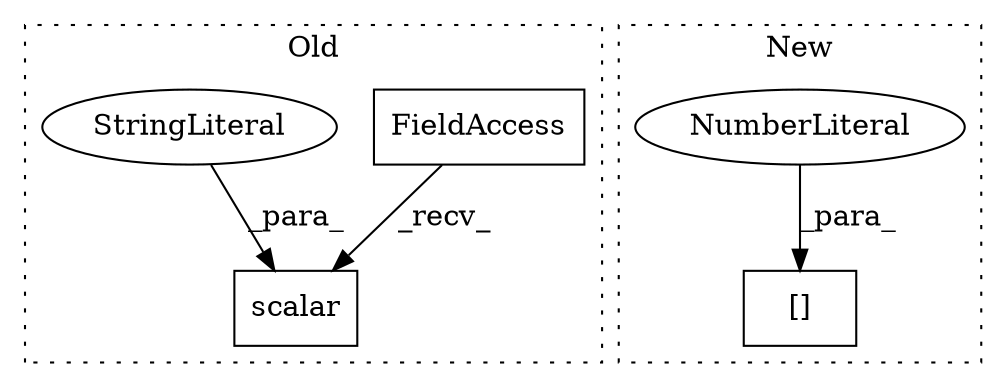 digraph G {
subgraph cluster0 {
1 [label="scalar" a="32" s="6315,6386" l="7,1" shape="box"];
3 [label="FieldAccess" a="22" s="6296" l="18" shape="box"];
4 [label="StringLiteral" a="45" s="6322" l="6" shape="ellipse"];
label = "Old";
style="dotted";
}
subgraph cluster1 {
2 [label="[]" a="2" s="8691,8714" l="22,1" shape="box"];
5 [label="NumberLiteral" a="34" s="8713" l="1" shape="ellipse"];
label = "New";
style="dotted";
}
3 -> 1 [label="_recv_"];
4 -> 1 [label="_para_"];
5 -> 2 [label="_para_"];
}